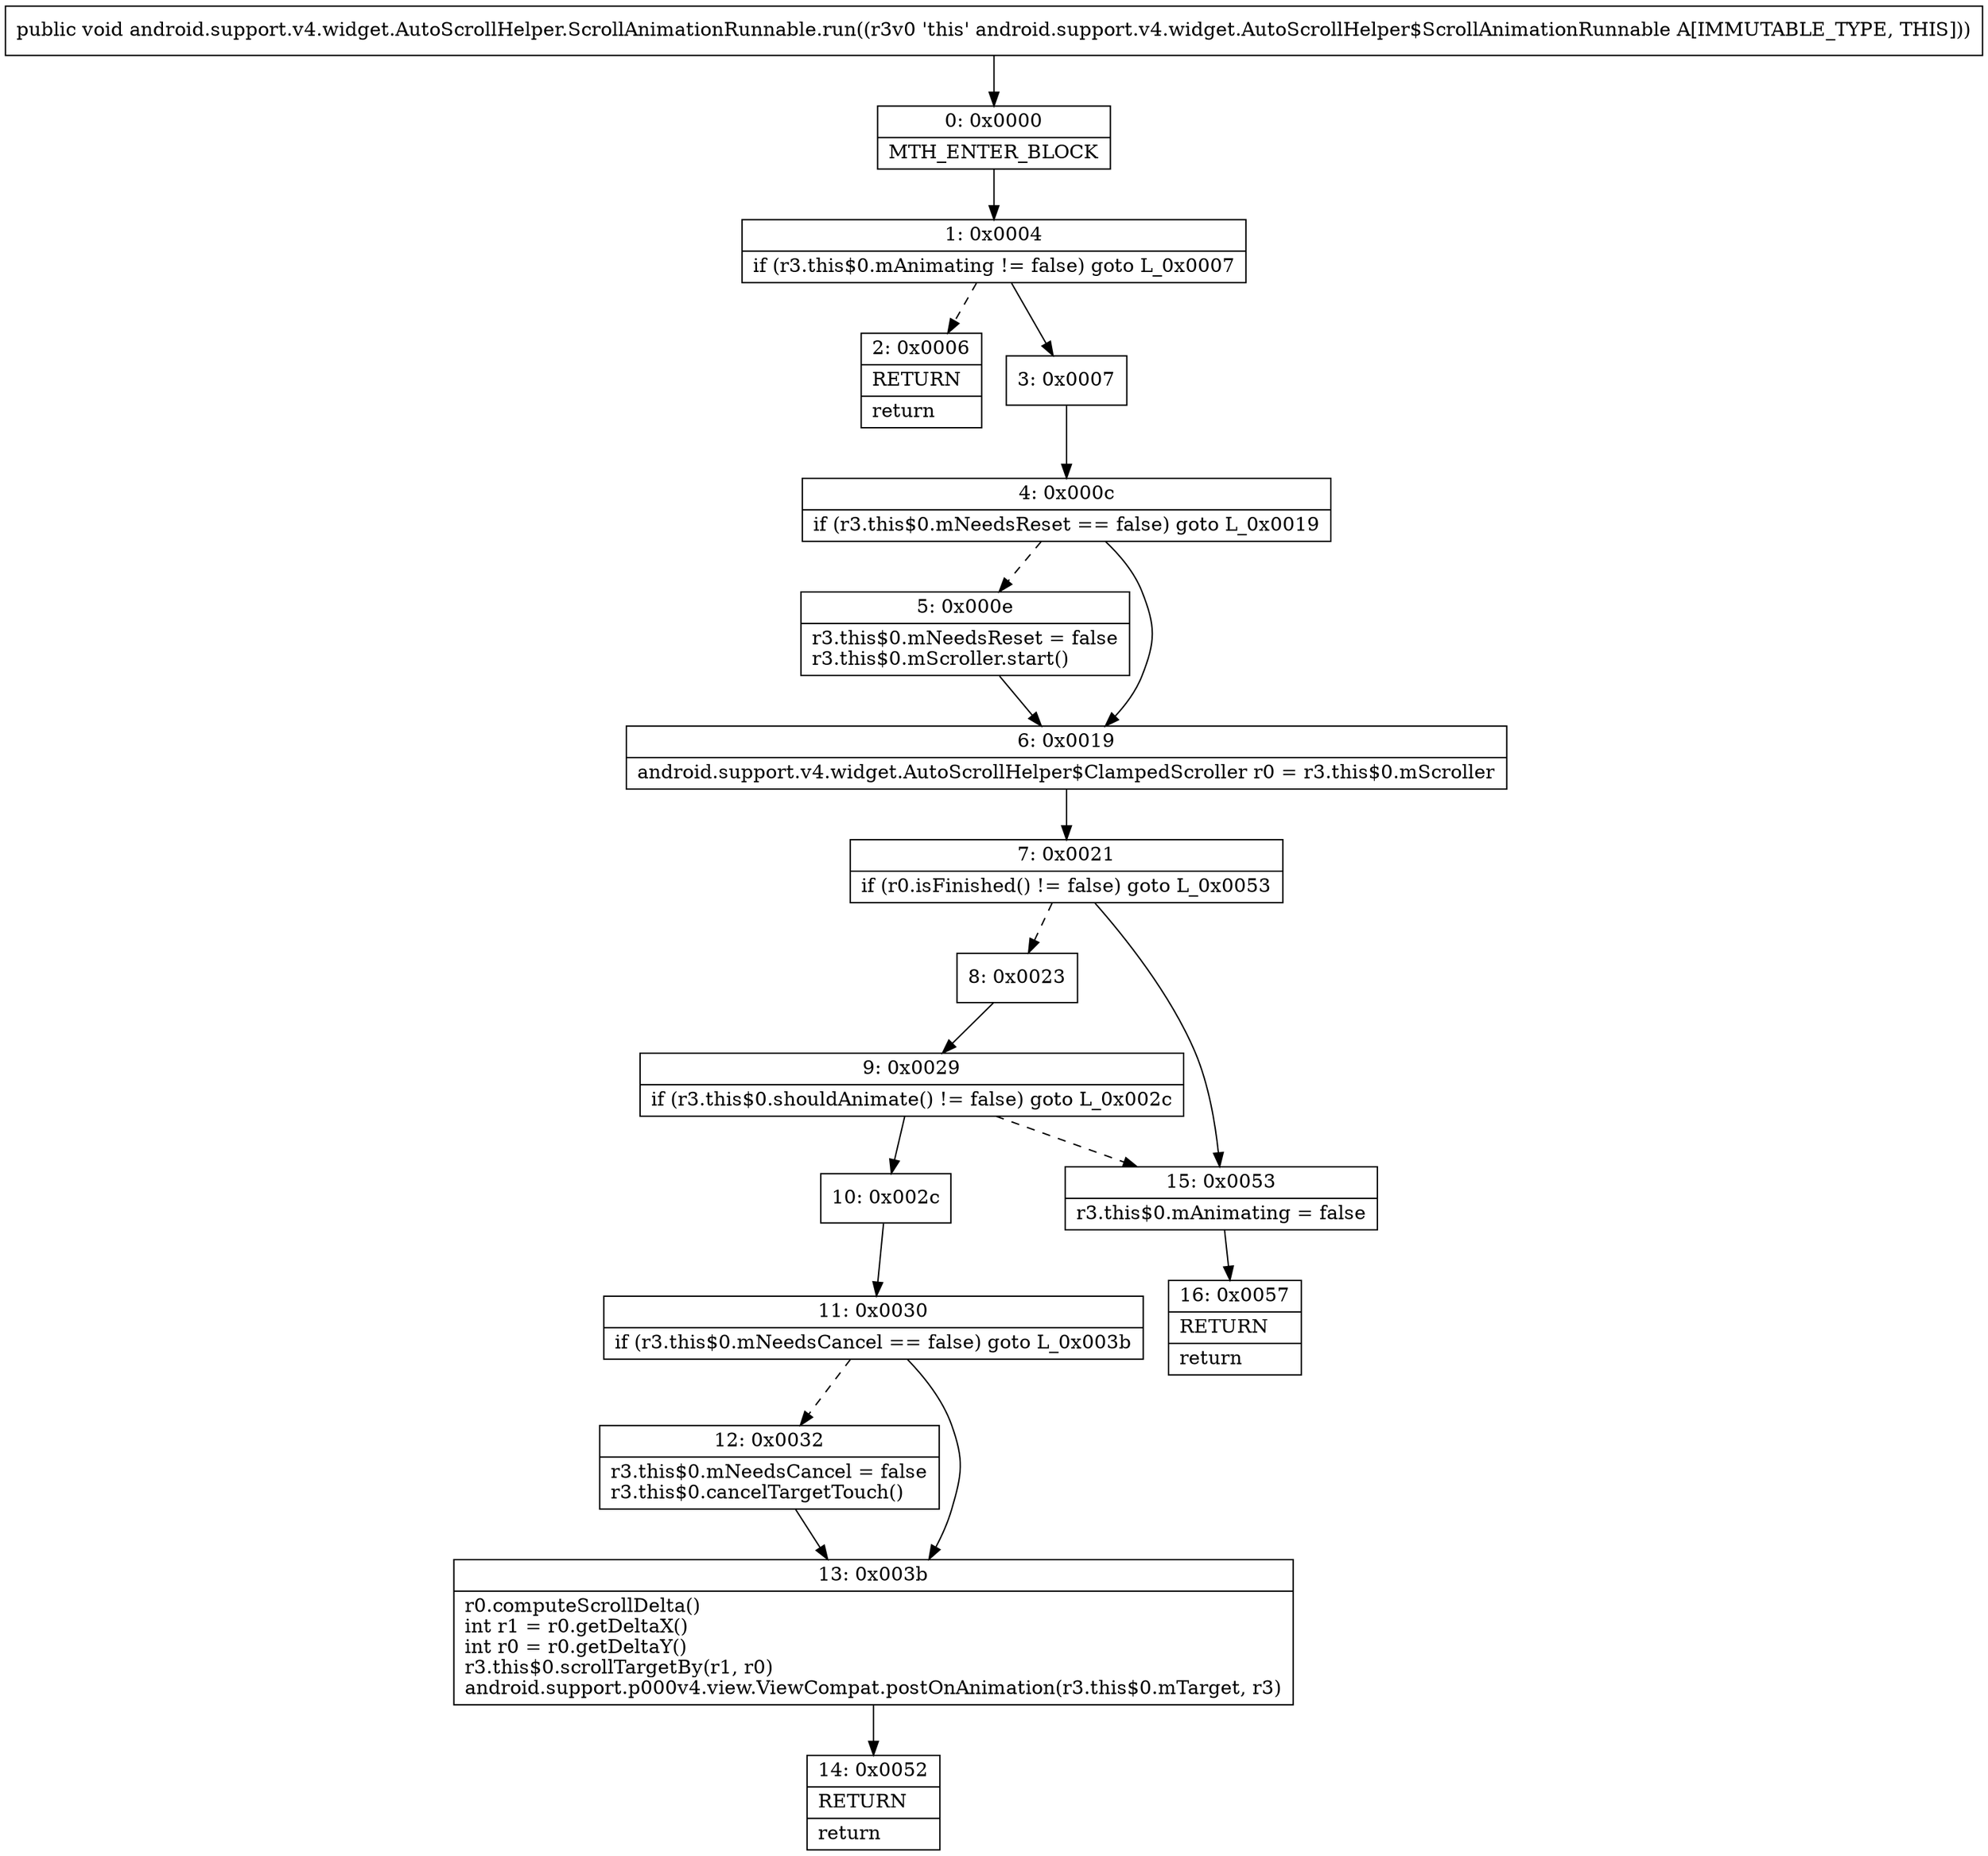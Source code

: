 digraph "CFG forandroid.support.v4.widget.AutoScrollHelper.ScrollAnimationRunnable.run()V" {
Node_0 [shape=record,label="{0\:\ 0x0000|MTH_ENTER_BLOCK\l}"];
Node_1 [shape=record,label="{1\:\ 0x0004|if (r3.this$0.mAnimating != false) goto L_0x0007\l}"];
Node_2 [shape=record,label="{2\:\ 0x0006|RETURN\l|return\l}"];
Node_3 [shape=record,label="{3\:\ 0x0007}"];
Node_4 [shape=record,label="{4\:\ 0x000c|if (r3.this$0.mNeedsReset == false) goto L_0x0019\l}"];
Node_5 [shape=record,label="{5\:\ 0x000e|r3.this$0.mNeedsReset = false\lr3.this$0.mScroller.start()\l}"];
Node_6 [shape=record,label="{6\:\ 0x0019|android.support.v4.widget.AutoScrollHelper$ClampedScroller r0 = r3.this$0.mScroller\l}"];
Node_7 [shape=record,label="{7\:\ 0x0021|if (r0.isFinished() != false) goto L_0x0053\l}"];
Node_8 [shape=record,label="{8\:\ 0x0023}"];
Node_9 [shape=record,label="{9\:\ 0x0029|if (r3.this$0.shouldAnimate() != false) goto L_0x002c\l}"];
Node_10 [shape=record,label="{10\:\ 0x002c}"];
Node_11 [shape=record,label="{11\:\ 0x0030|if (r3.this$0.mNeedsCancel == false) goto L_0x003b\l}"];
Node_12 [shape=record,label="{12\:\ 0x0032|r3.this$0.mNeedsCancel = false\lr3.this$0.cancelTargetTouch()\l}"];
Node_13 [shape=record,label="{13\:\ 0x003b|r0.computeScrollDelta()\lint r1 = r0.getDeltaX()\lint r0 = r0.getDeltaY()\lr3.this$0.scrollTargetBy(r1, r0)\landroid.support.p000v4.view.ViewCompat.postOnAnimation(r3.this$0.mTarget, r3)\l}"];
Node_14 [shape=record,label="{14\:\ 0x0052|RETURN\l|return\l}"];
Node_15 [shape=record,label="{15\:\ 0x0053|r3.this$0.mAnimating = false\l}"];
Node_16 [shape=record,label="{16\:\ 0x0057|RETURN\l|return\l}"];
MethodNode[shape=record,label="{public void android.support.v4.widget.AutoScrollHelper.ScrollAnimationRunnable.run((r3v0 'this' android.support.v4.widget.AutoScrollHelper$ScrollAnimationRunnable A[IMMUTABLE_TYPE, THIS])) }"];
MethodNode -> Node_0;
Node_0 -> Node_1;
Node_1 -> Node_2[style=dashed];
Node_1 -> Node_3;
Node_3 -> Node_4;
Node_4 -> Node_5[style=dashed];
Node_4 -> Node_6;
Node_5 -> Node_6;
Node_6 -> Node_7;
Node_7 -> Node_8[style=dashed];
Node_7 -> Node_15;
Node_8 -> Node_9;
Node_9 -> Node_10;
Node_9 -> Node_15[style=dashed];
Node_10 -> Node_11;
Node_11 -> Node_12[style=dashed];
Node_11 -> Node_13;
Node_12 -> Node_13;
Node_13 -> Node_14;
Node_15 -> Node_16;
}

